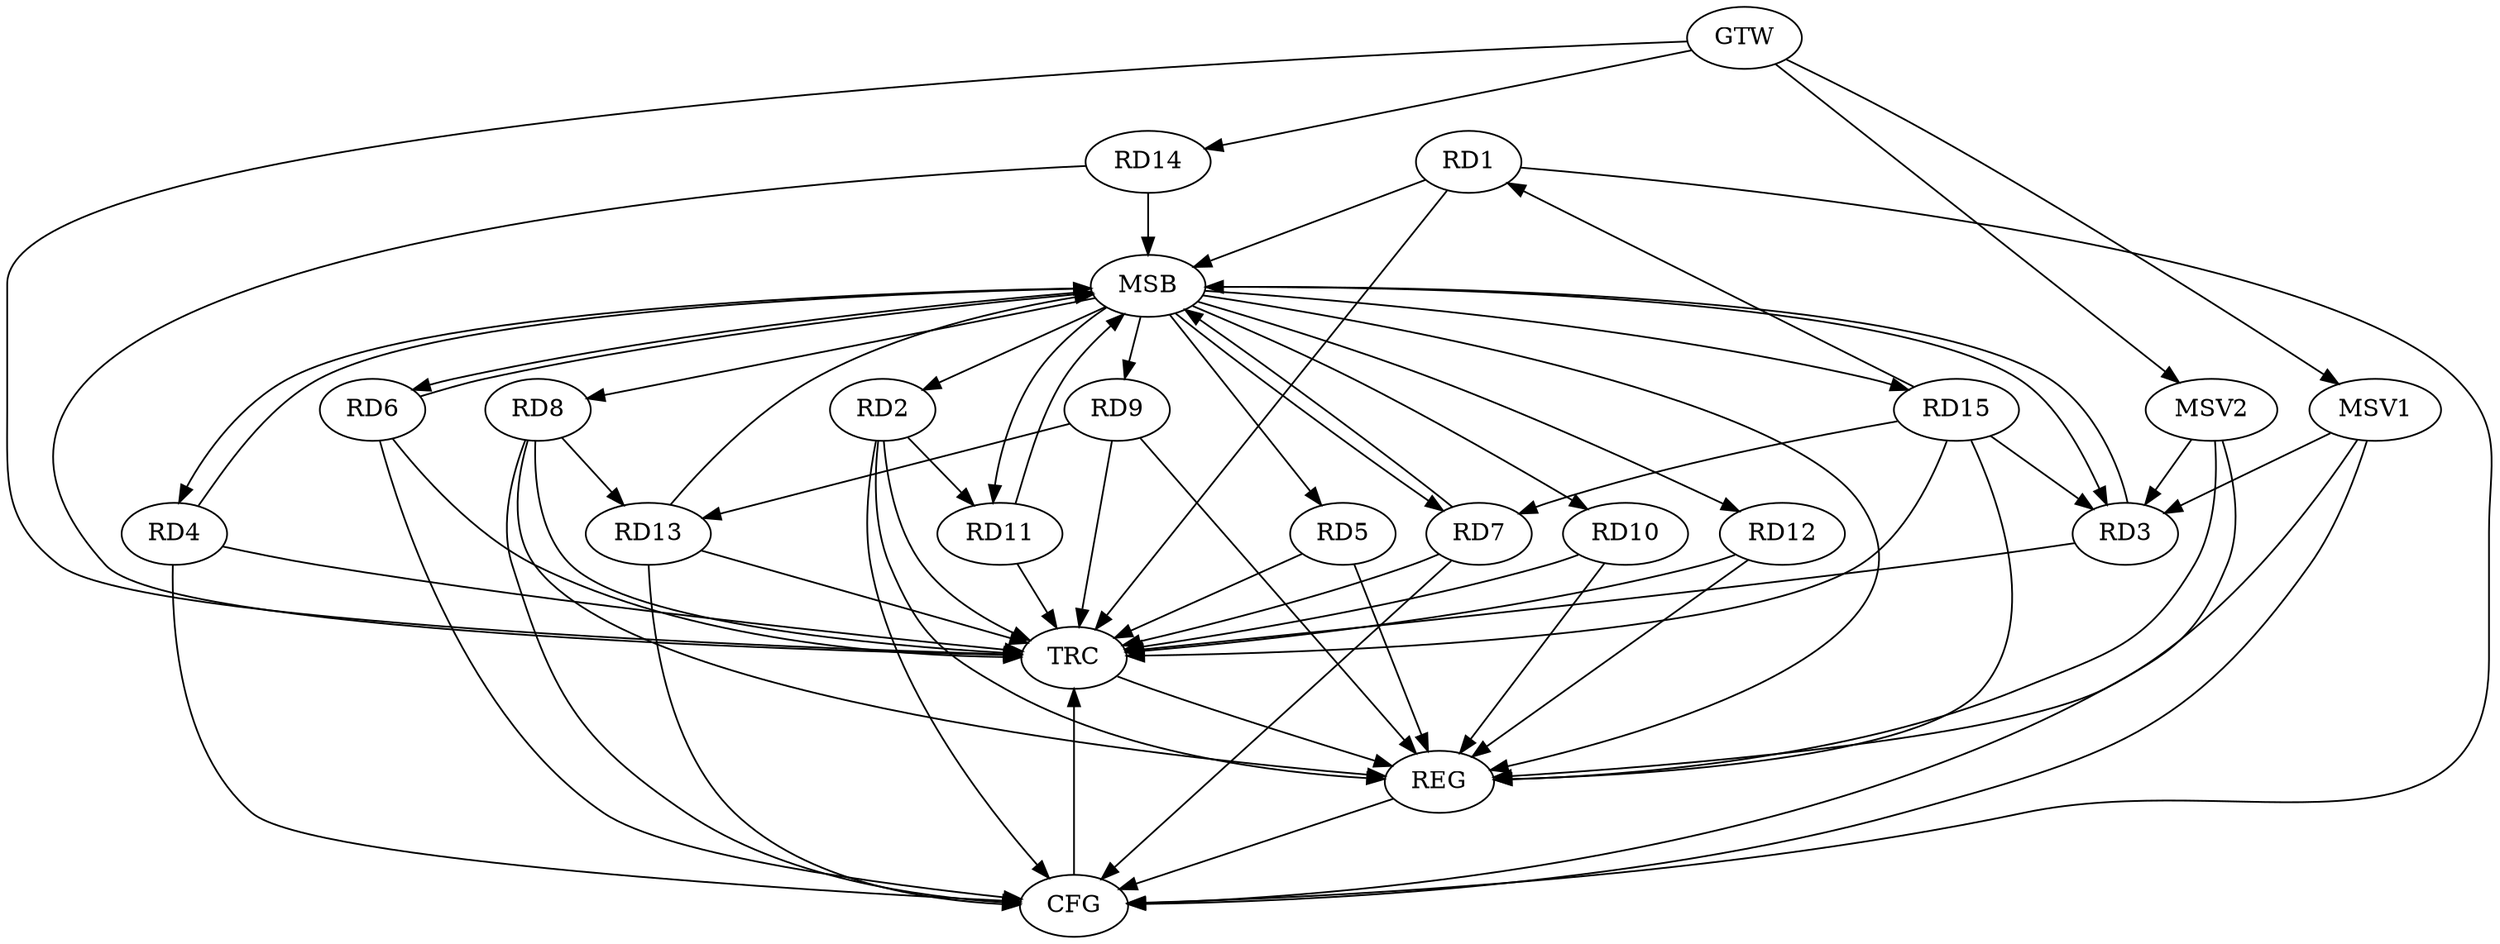 strict digraph G {
  RD1 [ label="RD1" ];
  RD2 [ label="RD2" ];
  RD3 [ label="RD3" ];
  RD4 [ label="RD4" ];
  RD5 [ label="RD5" ];
  RD6 [ label="RD6" ];
  RD7 [ label="RD7" ];
  RD8 [ label="RD8" ];
  RD9 [ label="RD9" ];
  RD10 [ label="RD10" ];
  RD11 [ label="RD11" ];
  RD12 [ label="RD12" ];
  RD13 [ label="RD13" ];
  RD14 [ label="RD14" ];
  RD15 [ label="RD15" ];
  GTW [ label="GTW" ];
  REG [ label="REG" ];
  MSB [ label="MSB" ];
  CFG [ label="CFG" ];
  TRC [ label="TRC" ];
  MSV1 [ label="MSV1" ];
  MSV2 [ label="MSV2" ];
  RD15 -> RD1;
  RD2 -> RD11;
  RD15 -> RD3;
  RD15 -> RD7;
  RD8 -> RD13;
  RD9 -> RD13;
  GTW -> RD14;
  RD2 -> REG;
  RD5 -> REG;
  RD8 -> REG;
  RD9 -> REG;
  RD10 -> REG;
  RD12 -> REG;
  RD15 -> REG;
  RD1 -> MSB;
  MSB -> RD5;
  MSB -> RD12;
  MSB -> RD15;
  MSB -> REG;
  RD3 -> MSB;
  MSB -> RD2;
  MSB -> RD4;
  MSB -> RD6;
  MSB -> RD10;
  RD4 -> MSB;
  MSB -> RD3;
  MSB -> RD8;
  RD6 -> MSB;
  MSB -> RD7;
  MSB -> RD9;
  RD7 -> MSB;
  RD11 -> MSB;
  RD13 -> MSB;
  MSB -> RD11;
  RD14 -> MSB;
  RD1 -> CFG;
  RD8 -> CFG;
  RD2 -> CFG;
  RD4 -> CFG;
  RD7 -> CFG;
  RD6 -> CFG;
  RD13 -> CFG;
  REG -> CFG;
  RD1 -> TRC;
  RD2 -> TRC;
  RD3 -> TRC;
  RD4 -> TRC;
  RD5 -> TRC;
  RD6 -> TRC;
  RD7 -> TRC;
  RD8 -> TRC;
  RD9 -> TRC;
  RD10 -> TRC;
  RD11 -> TRC;
  RD12 -> TRC;
  RD13 -> TRC;
  RD14 -> TRC;
  RD15 -> TRC;
  GTW -> TRC;
  CFG -> TRC;
  TRC -> REG;
  MSV1 -> RD3;
  GTW -> MSV1;
  MSV1 -> REG;
  MSV1 -> CFG;
  MSV2 -> RD3;
  GTW -> MSV2;
  MSV2 -> REG;
  MSV2 -> CFG;
}
